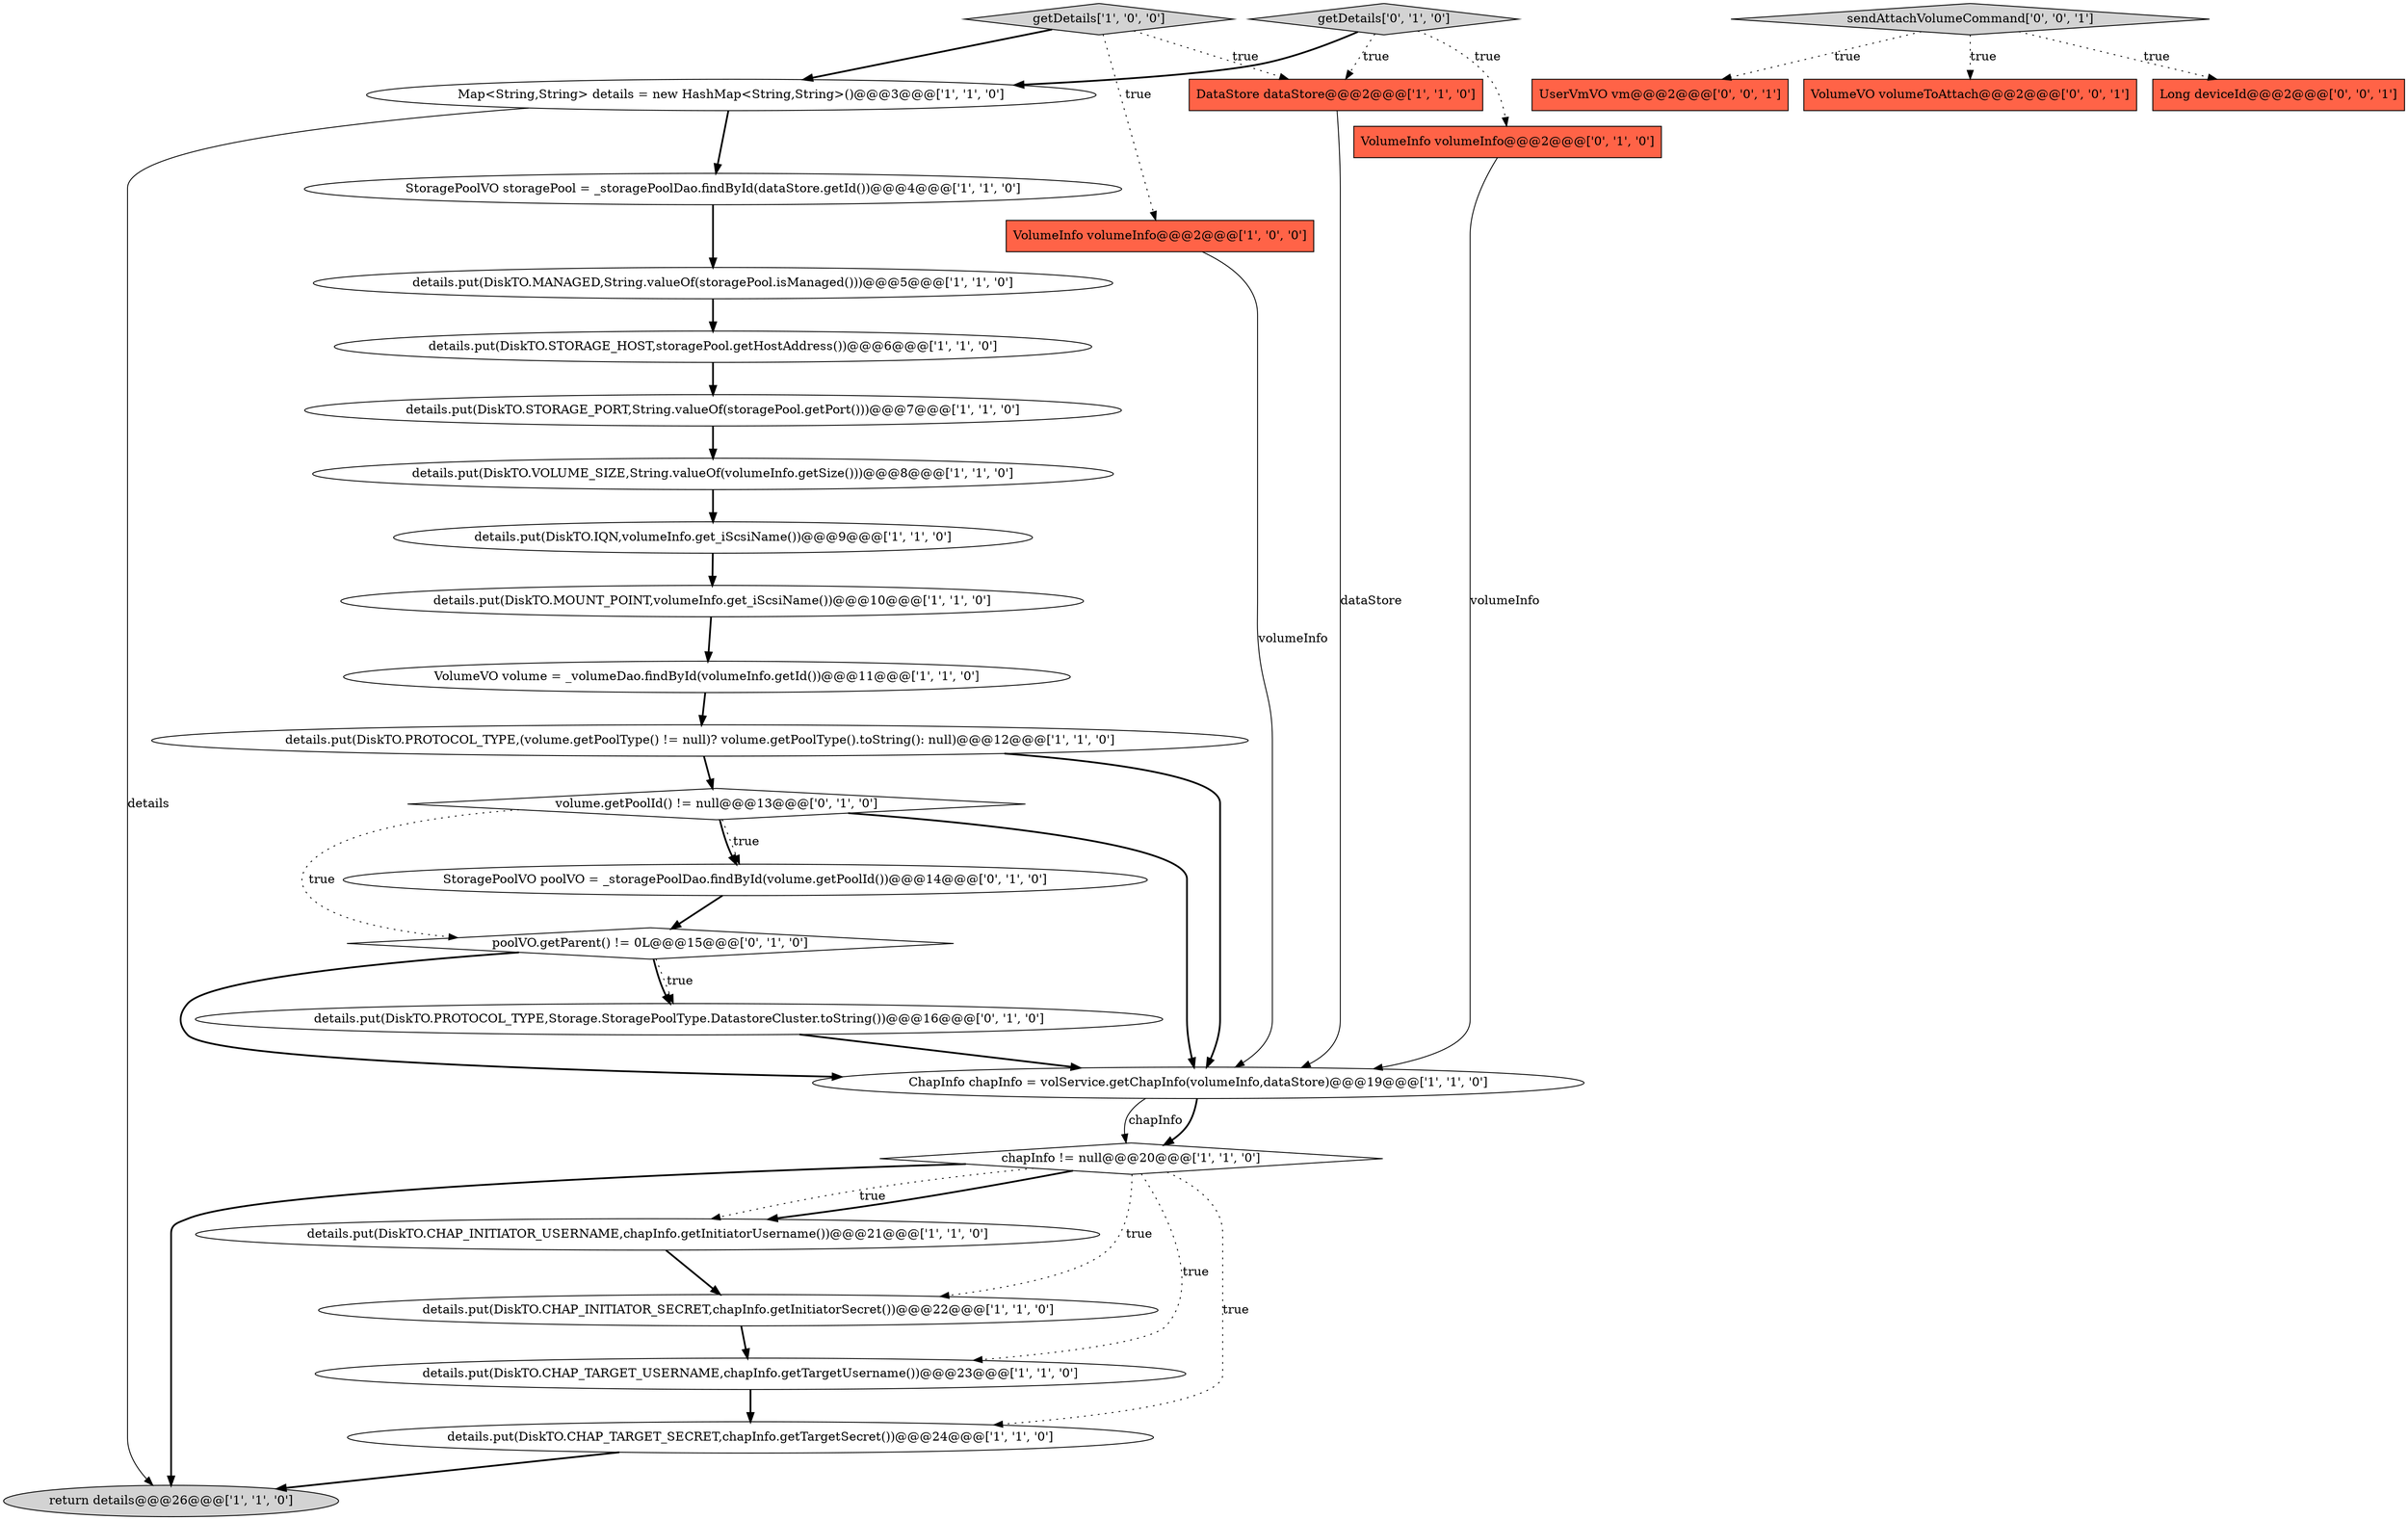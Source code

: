 digraph {
9 [style = filled, label = "Map<String,String> details = new HashMap<String,String>()@@@3@@@['1', '1', '0']", fillcolor = white, shape = ellipse image = "AAA0AAABBB1BBB"];
13 [style = filled, label = "StoragePoolVO storagePool = _storagePoolDao.findById(dataStore.getId())@@@4@@@['1', '1', '0']", fillcolor = white, shape = ellipse image = "AAA0AAABBB1BBB"];
23 [style = filled, label = "VolumeInfo volumeInfo@@@2@@@['0', '1', '0']", fillcolor = tomato, shape = box image = "AAA0AAABBB2BBB"];
10 [style = filled, label = "VolumeVO volume = _volumeDao.findById(volumeInfo.getId())@@@11@@@['1', '1', '0']", fillcolor = white, shape = ellipse image = "AAA0AAABBB1BBB"];
4 [style = filled, label = "getDetails['1', '0', '0']", fillcolor = lightgray, shape = diamond image = "AAA0AAABBB1BBB"];
11 [style = filled, label = "details.put(DiskTO.CHAP_INITIATOR_USERNAME,chapInfo.getInitiatorUsername())@@@21@@@['1', '1', '0']", fillcolor = white, shape = ellipse image = "AAA0AAABBB1BBB"];
24 [style = filled, label = "poolVO.getParent() != 0L@@@15@@@['0', '1', '0']", fillcolor = white, shape = diamond image = "AAA1AAABBB2BBB"];
3 [style = filled, label = "ChapInfo chapInfo = volService.getChapInfo(volumeInfo,dataStore)@@@19@@@['1', '1', '0']", fillcolor = white, shape = ellipse image = "AAA0AAABBB1BBB"];
26 [style = filled, label = "UserVmVO vm@@@2@@@['0', '0', '1']", fillcolor = tomato, shape = box image = "AAA0AAABBB3BBB"];
6 [style = filled, label = "details.put(DiskTO.STORAGE_HOST,storagePool.getHostAddress())@@@6@@@['1', '1', '0']", fillcolor = white, shape = ellipse image = "AAA0AAABBB1BBB"];
17 [style = filled, label = "details.put(DiskTO.STORAGE_PORT,String.valueOf(storagePool.getPort()))@@@7@@@['1', '1', '0']", fillcolor = white, shape = ellipse image = "AAA0AAABBB1BBB"];
25 [style = filled, label = "StoragePoolVO poolVO = _storagePoolDao.findById(volume.getPoolId())@@@14@@@['0', '1', '0']", fillcolor = white, shape = ellipse image = "AAA1AAABBB2BBB"];
19 [style = filled, label = "chapInfo != null@@@20@@@['1', '1', '0']", fillcolor = white, shape = diamond image = "AAA0AAABBB1BBB"];
0 [style = filled, label = "VolumeInfo volumeInfo@@@2@@@['1', '0', '0']", fillcolor = tomato, shape = box image = "AAA0AAABBB1BBB"];
18 [style = filled, label = "details.put(DiskTO.IQN,volumeInfo.get_iScsiName())@@@9@@@['1', '1', '0']", fillcolor = white, shape = ellipse image = "AAA0AAABBB1BBB"];
21 [style = filled, label = "getDetails['0', '1', '0']", fillcolor = lightgray, shape = diamond image = "AAA0AAABBB2BBB"];
20 [style = filled, label = "details.put(DiskTO.PROTOCOL_TYPE,Storage.StoragePoolType.DatastoreCluster.toString())@@@16@@@['0', '1', '0']", fillcolor = white, shape = ellipse image = "AAA1AAABBB2BBB"];
5 [style = filled, label = "details.put(DiskTO.CHAP_TARGET_USERNAME,chapInfo.getTargetUsername())@@@23@@@['1', '1', '0']", fillcolor = white, shape = ellipse image = "AAA0AAABBB1BBB"];
7 [style = filled, label = "details.put(DiskTO.MANAGED,String.valueOf(storagePool.isManaged()))@@@5@@@['1', '1', '0']", fillcolor = white, shape = ellipse image = "AAA0AAABBB1BBB"];
8 [style = filled, label = "details.put(DiskTO.CHAP_INITIATOR_SECRET,chapInfo.getInitiatorSecret())@@@22@@@['1', '1', '0']", fillcolor = white, shape = ellipse image = "AAA0AAABBB1BBB"];
16 [style = filled, label = "details.put(DiskTO.MOUNT_POINT,volumeInfo.get_iScsiName())@@@10@@@['1', '1', '0']", fillcolor = white, shape = ellipse image = "AAA0AAABBB1BBB"];
12 [style = filled, label = "details.put(DiskTO.PROTOCOL_TYPE,(volume.getPoolType() != null)? volume.getPoolType().toString(): null)@@@12@@@['1', '1', '0']", fillcolor = white, shape = ellipse image = "AAA0AAABBB1BBB"];
29 [style = filled, label = "VolumeVO volumeToAttach@@@2@@@['0', '0', '1']", fillcolor = tomato, shape = box image = "AAA0AAABBB3BBB"];
1 [style = filled, label = "details.put(DiskTO.VOLUME_SIZE,String.valueOf(volumeInfo.getSize()))@@@8@@@['1', '1', '0']", fillcolor = white, shape = ellipse image = "AAA0AAABBB1BBB"];
27 [style = filled, label = "Long deviceId@@@2@@@['0', '0', '1']", fillcolor = tomato, shape = box image = "AAA0AAABBB3BBB"];
28 [style = filled, label = "sendAttachVolumeCommand['0', '0', '1']", fillcolor = lightgray, shape = diamond image = "AAA0AAABBB3BBB"];
22 [style = filled, label = "volume.getPoolId() != null@@@13@@@['0', '1', '0']", fillcolor = white, shape = diamond image = "AAA1AAABBB2BBB"];
14 [style = filled, label = "details.put(DiskTO.CHAP_TARGET_SECRET,chapInfo.getTargetSecret())@@@24@@@['1', '1', '0']", fillcolor = white, shape = ellipse image = "AAA0AAABBB1BBB"];
2 [style = filled, label = "return details@@@26@@@['1', '1', '0']", fillcolor = lightgray, shape = ellipse image = "AAA0AAABBB1BBB"];
15 [style = filled, label = "DataStore dataStore@@@2@@@['1', '1', '0']", fillcolor = tomato, shape = box image = "AAA0AAABBB1BBB"];
5->14 [style = bold, label=""];
20->3 [style = bold, label=""];
13->7 [style = bold, label=""];
8->5 [style = bold, label=""];
28->26 [style = dotted, label="true"];
23->3 [style = solid, label="volumeInfo"];
24->20 [style = bold, label=""];
24->20 [style = dotted, label="true"];
25->24 [style = bold, label=""];
22->3 [style = bold, label=""];
9->13 [style = bold, label=""];
7->6 [style = bold, label=""];
19->5 [style = dotted, label="true"];
1->18 [style = bold, label=""];
6->17 [style = bold, label=""];
19->14 [style = dotted, label="true"];
21->23 [style = dotted, label="true"];
28->27 [style = dotted, label="true"];
4->0 [style = dotted, label="true"];
16->10 [style = bold, label=""];
19->8 [style = dotted, label="true"];
21->15 [style = dotted, label="true"];
12->22 [style = bold, label=""];
10->12 [style = bold, label=""];
22->25 [style = dotted, label="true"];
9->2 [style = solid, label="details"];
4->15 [style = dotted, label="true"];
19->11 [style = dotted, label="true"];
19->11 [style = bold, label=""];
22->24 [style = dotted, label="true"];
11->8 [style = bold, label=""];
12->3 [style = bold, label=""];
22->25 [style = bold, label=""];
4->9 [style = bold, label=""];
3->19 [style = bold, label=""];
24->3 [style = bold, label=""];
18->16 [style = bold, label=""];
15->3 [style = solid, label="dataStore"];
14->2 [style = bold, label=""];
19->2 [style = bold, label=""];
21->9 [style = bold, label=""];
3->19 [style = solid, label="chapInfo"];
28->29 [style = dotted, label="true"];
0->3 [style = solid, label="volumeInfo"];
17->1 [style = bold, label=""];
}
